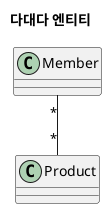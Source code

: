 @startuml

title 다대다 엔티티

class Member {

}

class Product {

}

Member "*" -- "*" Product


@enduml